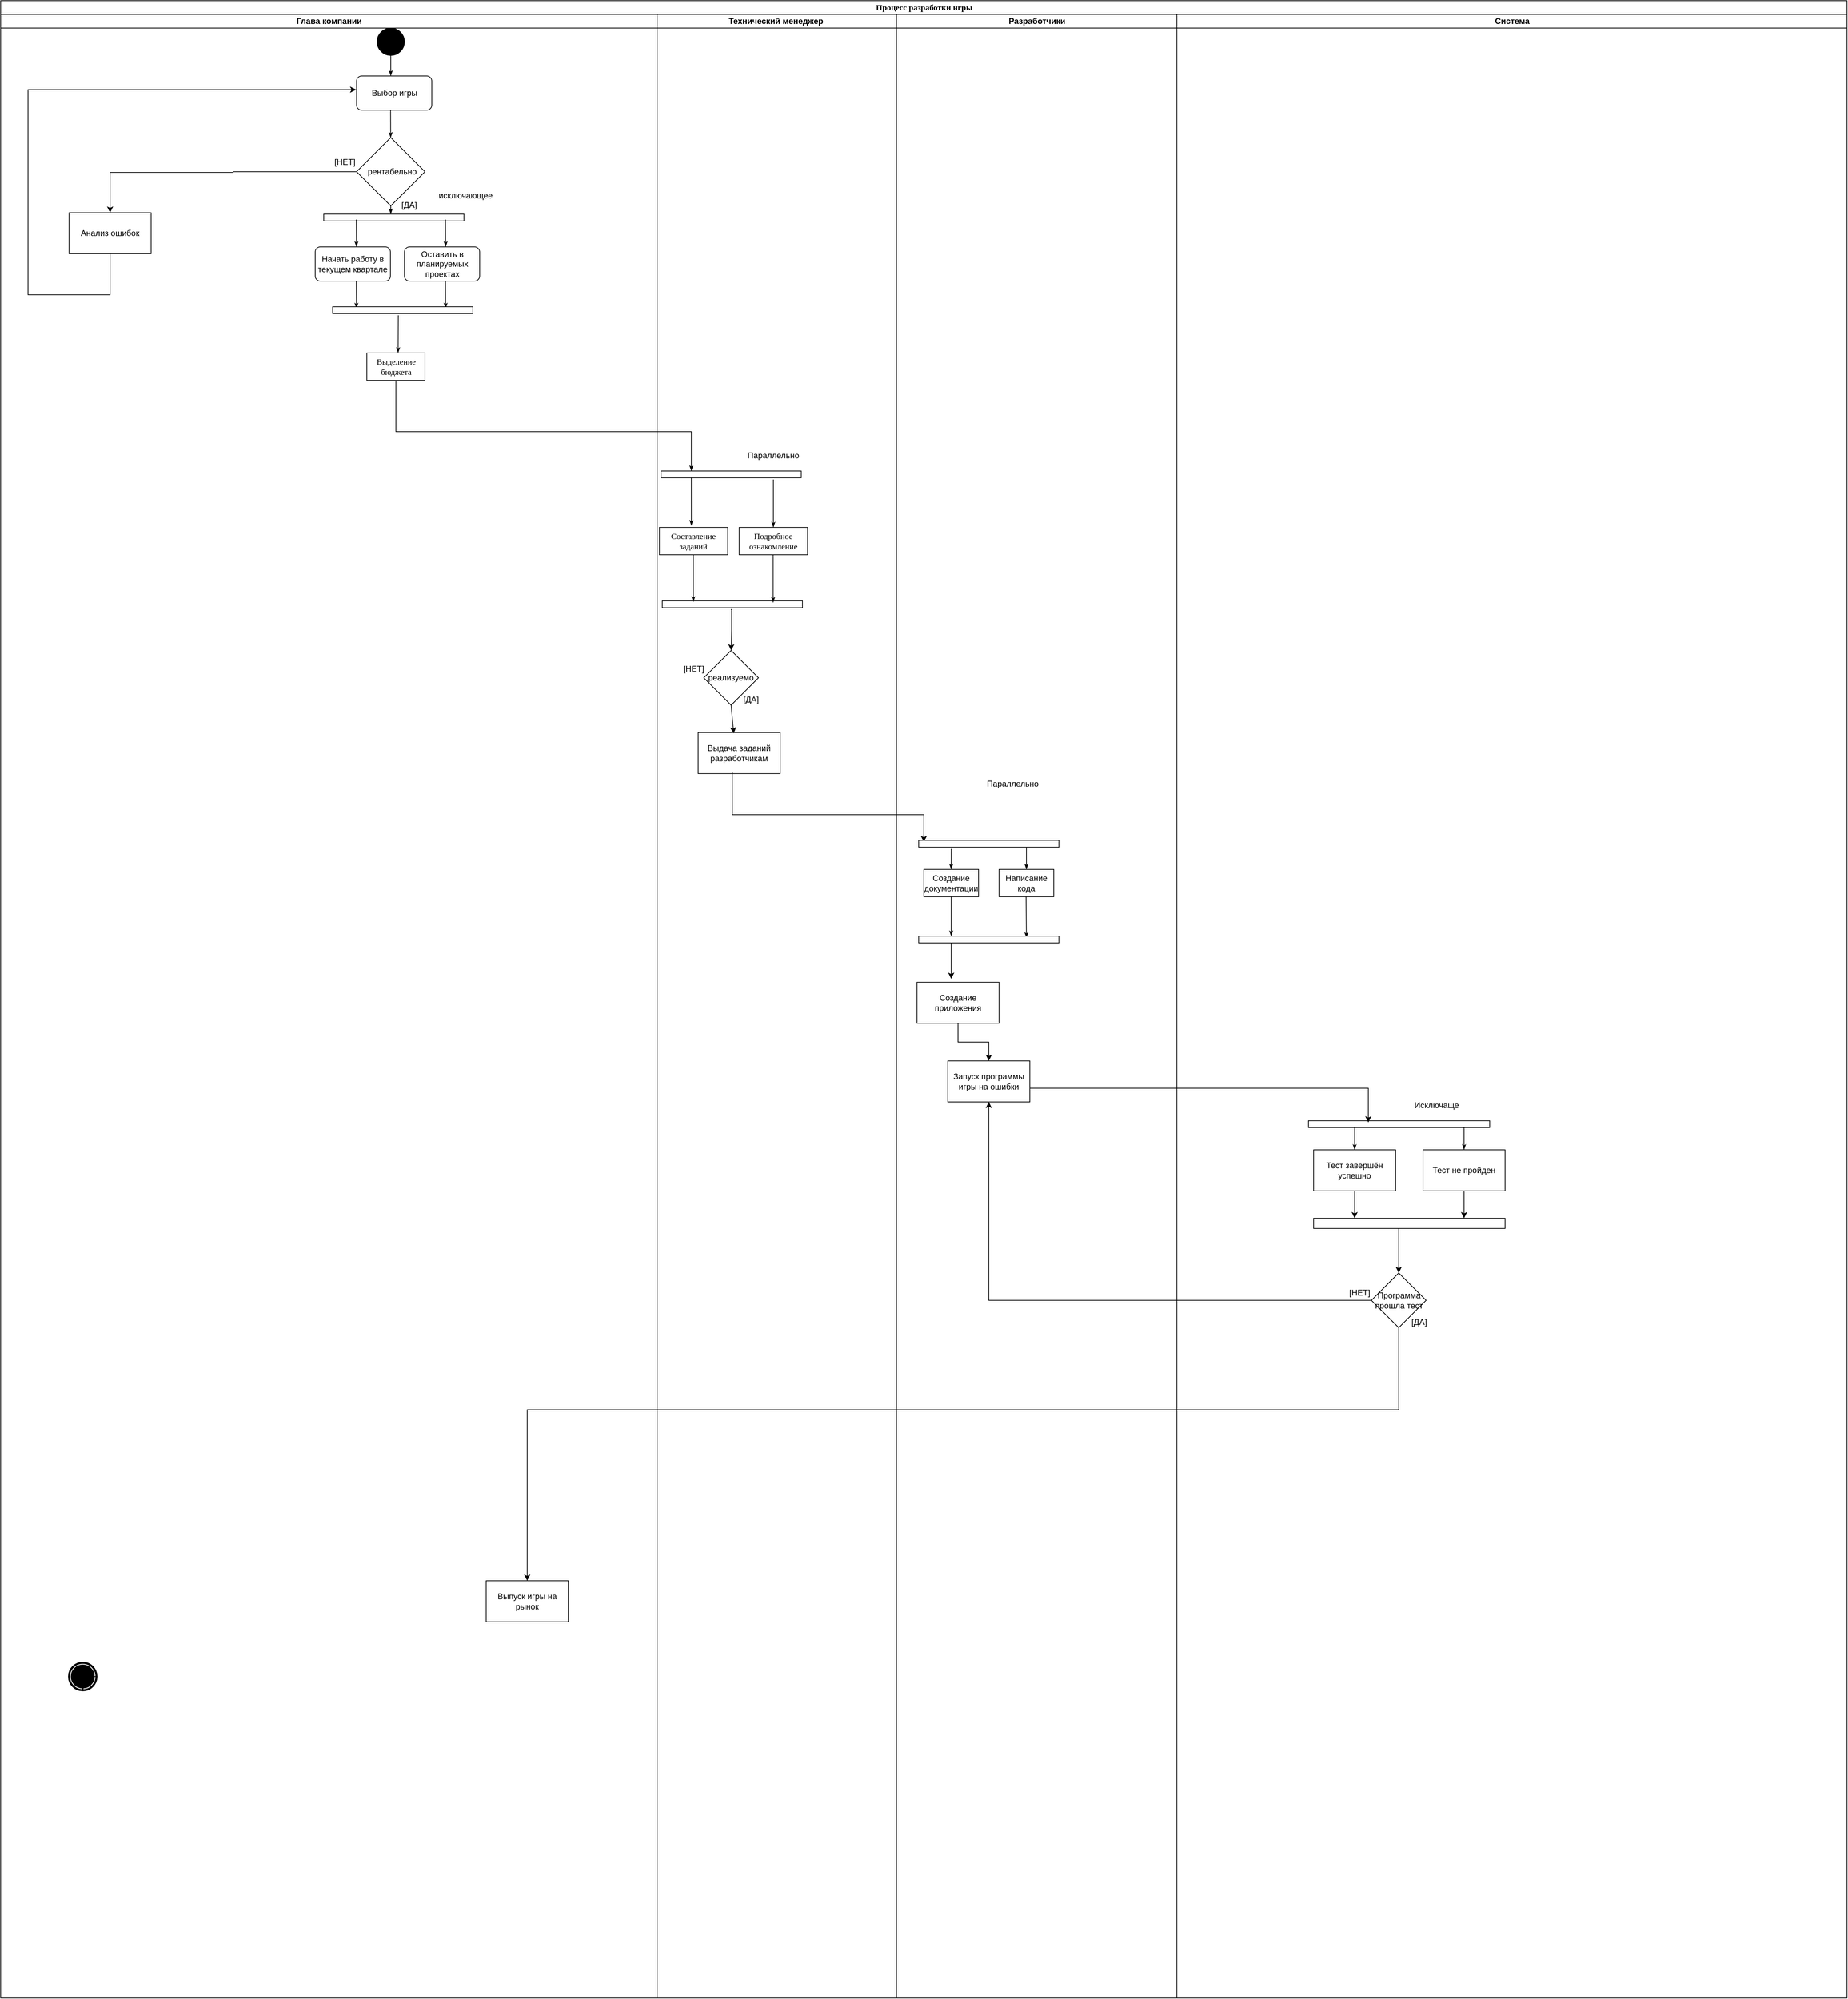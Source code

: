 <mxfile version="21.2.7" type="device">
  <diagram name="Page-1" id="0783ab3e-0a74-02c8-0abd-f7b4e66b4bec">
    <mxGraphModel dx="1179" dy="679" grid="1" gridSize="10" guides="1" tooltips="1" connect="1" arrows="1" fold="1" page="1" pageScale="1" pageWidth="850" pageHeight="1100" background="none" math="0" shadow="0">
      <root>
        <mxCell id="0" />
        <mxCell id="1" parent="0" />
        <mxCell id="1c1d494c118603dd-1" value="Процесс разработки игры" style="swimlane;html=1;childLayout=stackLayout;startSize=20;rounded=0;shadow=0;comic=0;labelBackgroundColor=none;strokeWidth=1;fontFamily=Verdana;fontSize=12;align=center;" parent="1" vertex="1">
          <mxGeometry x="40" y="50" width="2700" height="2920" as="geometry" />
        </mxCell>
        <mxCell id="1c1d494c118603dd-2" value="Глава компании" style="swimlane;html=1;startSize=20;" parent="1c1d494c118603dd-1" vertex="1">
          <mxGeometry y="20" width="960" height="2900" as="geometry" />
        </mxCell>
        <mxCell id="60571a20871a0731-4" value="" style="ellipse;whiteSpace=wrap;html=1;rounded=0;shadow=0;comic=0;labelBackgroundColor=none;strokeWidth=1;fillColor=#000000;fontFamily=Verdana;fontSize=12;align=center;" parent="1c1d494c118603dd-2" vertex="1">
          <mxGeometry x="550.5" y="20" width="40" height="40" as="geometry" />
        </mxCell>
        <mxCell id="5bZmka0Vo6Y1hKEXm81H-11" style="edgeStyle=none;rounded=0;html=1;labelBackgroundColor=none;startArrow=none;startFill=0;startSize=5;endArrow=classicThin;endFill=1;endSize=5;jettySize=auto;orthogonalLoop=1;strokeWidth=1;fontFamily=Verdana;fontSize=12;exitX=0.5;exitY=1;exitDx=0;exitDy=0;" parent="1c1d494c118603dd-2" edge="1">
          <mxGeometry relative="1" as="geometry">
            <mxPoint x="570.5" y="60" as="sourcePoint" />
            <mxPoint x="570.5" y="90" as="targetPoint" />
          </mxGeometry>
        </mxCell>
        <mxCell id="5bZmka0Vo6Y1hKEXm81H-15" value="Выбор игры" style="rounded=1;whiteSpace=wrap;html=1;" parent="1c1d494c118603dd-2" vertex="1">
          <mxGeometry x="520.5" y="90" width="110" height="50" as="geometry" />
        </mxCell>
        <mxCell id="5bZmka0Vo6Y1hKEXm81H-16" style="edgeStyle=none;rounded=0;html=1;labelBackgroundColor=none;startArrow=none;startFill=0;startSize=5;endArrow=classicThin;endFill=1;endSize=5;jettySize=auto;orthogonalLoop=1;strokeWidth=1;fontFamily=Verdana;fontSize=12;exitX=0.5;exitY=1;exitDx=0;exitDy=0;" parent="1c1d494c118603dd-2" target="5bZmka0Vo6Y1hKEXm81H-18" edge="1">
          <mxGeometry relative="1" as="geometry">
            <mxPoint x="570.21" y="140" as="sourcePoint" />
            <mxPoint x="570.21" y="170" as="targetPoint" />
          </mxGeometry>
        </mxCell>
        <mxCell id="6r7ZXcsidH1nSrtVIJR_-18" style="edgeStyle=orthogonalEdgeStyle;rounded=0;orthogonalLoop=1;jettySize=auto;html=1;" edge="1" parent="1c1d494c118603dd-2" source="5bZmka0Vo6Y1hKEXm81H-18">
          <mxGeometry relative="1" as="geometry">
            <mxPoint x="160" y="290" as="targetPoint" />
            <Array as="points">
              <mxPoint x="340" y="230" />
              <mxPoint x="160" y="231" />
            </Array>
          </mxGeometry>
        </mxCell>
        <mxCell id="5bZmka0Vo6Y1hKEXm81H-18" value="&amp;nbsp;рентабельно" style="rhombus;whiteSpace=wrap;html=1;" parent="1c1d494c118603dd-2" vertex="1">
          <mxGeometry x="520.5" y="180" width="100" height="100" as="geometry" />
        </mxCell>
        <mxCell id="5bZmka0Vo6Y1hKEXm81H-20" value="Выделение бюджета" style="rounded=0;whiteSpace=wrap;html=1;shadow=0;comic=0;labelBackgroundColor=none;strokeWidth=1;fontFamily=Verdana;fontSize=12;align=center;arcSize=50;" parent="1c1d494c118603dd-2" vertex="1">
          <mxGeometry x="535.5" y="495" width="85" height="40" as="geometry" />
        </mxCell>
        <mxCell id="60571a20871a0731-5" value="" style="shape=mxgraph.bpmn.shape;html=1;verticalLabelPosition=bottom;labelBackgroundColor=#ffffff;verticalAlign=top;perimeter=ellipsePerimeter;outline=end;symbol=terminate;rounded=0;shadow=0;comic=0;strokeWidth=1;fontFamily=Verdana;fontSize=12;align=center;" parent="1c1d494c118603dd-2" vertex="1">
          <mxGeometry x="100" y="2410" width="40" height="40" as="geometry" />
        </mxCell>
        <mxCell id="5bZmka0Vo6Y1hKEXm81H-33" value="" style="edgeStyle=none;rounded=0;html=1;labelBackgroundColor=none;startArrow=none;startFill=0;startSize=5;endArrow=classicThin;endFill=1;endSize=5;jettySize=auto;orthogonalLoop=1;strokeWidth=1;fontFamily=Verdana;fontSize=12;exitX=0.5;exitY=1;exitDx=0;exitDy=0;" parent="1c1d494c118603dd-2" source="5bZmka0Vo6Y1hKEXm81H-18" target="5bZmka0Vo6Y1hKEXm81H-32" edge="1">
          <mxGeometry relative="1" as="geometry">
            <mxPoint x="610.5" y="320" as="sourcePoint" />
            <mxPoint x="610.5" y="340" as="targetPoint" />
          </mxGeometry>
        </mxCell>
        <mxCell id="5bZmka0Vo6Y1hKEXm81H-32" value="" style="html=1;points=[];perimeter=orthogonalPerimeter;outlineConnect=0;targetShapes=umlLifeline;portConstraint=eastwest;newEdgeStyle={&quot;edgeStyle&quot;:&quot;elbowEdgeStyle&quot;,&quot;elbow&quot;:&quot;vertical&quot;,&quot;curved&quot;:0,&quot;rounded&quot;:0};rotation=90;" parent="1c1d494c118603dd-2" vertex="1">
          <mxGeometry x="570" y="194.5" width="10" height="205" as="geometry" />
        </mxCell>
        <mxCell id="5bZmka0Vo6Y1hKEXm81H-34" style="edgeStyle=none;rounded=0;html=1;labelBackgroundColor=none;startArrow=none;startFill=0;startSize=5;endArrow=classicThin;endFill=1;endSize=5;jettySize=auto;orthogonalLoop=1;strokeWidth=1;fontFamily=Verdana;fontSize=12;exitX=0.5;exitY=1;exitDx=0;exitDy=0;" parent="1c1d494c118603dd-2" edge="1">
          <mxGeometry relative="1" as="geometry">
            <mxPoint x="520.02" y="300" as="sourcePoint" />
            <mxPoint x="520.31" y="340" as="targetPoint" />
          </mxGeometry>
        </mxCell>
        <mxCell id="5bZmka0Vo6Y1hKEXm81H-35" style="edgeStyle=none;rounded=0;html=1;labelBackgroundColor=none;startArrow=none;startFill=0;startSize=5;endArrow=classicThin;endFill=1;endSize=5;jettySize=auto;orthogonalLoop=1;strokeWidth=1;fontFamily=Verdana;fontSize=12;exitX=0.5;exitY=1;exitDx=0;exitDy=0;" parent="1c1d494c118603dd-2" edge="1">
          <mxGeometry relative="1" as="geometry">
            <mxPoint x="650.5" y="300" as="sourcePoint" />
            <mxPoint x="650.79" y="340" as="targetPoint" />
          </mxGeometry>
        </mxCell>
        <mxCell id="5bZmka0Vo6Y1hKEXm81H-36" value="Начать работу в текущем квартале" style="rounded=1;whiteSpace=wrap;html=1;" parent="1c1d494c118603dd-2" vertex="1">
          <mxGeometry x="460" y="340" width="110" height="50" as="geometry" />
        </mxCell>
        <mxCell id="5bZmka0Vo6Y1hKEXm81H-37" value="Оставить в планируемых проектах" style="rounded=1;whiteSpace=wrap;html=1;" parent="1c1d494c118603dd-2" vertex="1">
          <mxGeometry x="590.5" y="340" width="110" height="50" as="geometry" />
        </mxCell>
        <mxCell id="5bZmka0Vo6Y1hKEXm81H-38" style="edgeStyle=none;rounded=0;html=1;labelBackgroundColor=none;startArrow=none;startFill=0;startSize=5;endArrow=classicThin;endFill=1;endSize=5;jettySize=auto;orthogonalLoop=1;strokeWidth=1;fontFamily=Verdana;fontSize=12;exitX=0.5;exitY=1;exitDx=0;exitDy=0;" parent="1c1d494c118603dd-2" edge="1">
          <mxGeometry relative="1" as="geometry">
            <mxPoint x="650.5" y="390" as="sourcePoint" />
            <mxPoint x="650.79" y="430" as="targetPoint" />
          </mxGeometry>
        </mxCell>
        <mxCell id="5bZmka0Vo6Y1hKEXm81H-39" style="edgeStyle=none;rounded=0;html=1;labelBackgroundColor=none;startArrow=none;startFill=0;startSize=5;endArrow=classicThin;endFill=1;endSize=5;jettySize=auto;orthogonalLoop=1;strokeWidth=1;fontFamily=Verdana;fontSize=12;exitX=0.5;exitY=1;exitDx=0;exitDy=0;" parent="1c1d494c118603dd-2" edge="1">
          <mxGeometry relative="1" as="geometry">
            <mxPoint x="520.02" y="390" as="sourcePoint" />
            <mxPoint x="520.31" y="430" as="targetPoint" />
          </mxGeometry>
        </mxCell>
        <mxCell id="5bZmka0Vo6Y1hKEXm81H-40" value="" style="html=1;points=[];perimeter=orthogonalPerimeter;outlineConnect=0;targetShapes=umlLifeline;portConstraint=eastwest;newEdgeStyle={&quot;edgeStyle&quot;:&quot;elbowEdgeStyle&quot;,&quot;elbow&quot;:&quot;vertical&quot;,&quot;curved&quot;:0,&quot;rounded&quot;:0};rotation=90;" parent="1c1d494c118603dd-2" vertex="1">
          <mxGeometry x="583" y="330" width="10" height="205" as="geometry" />
        </mxCell>
        <mxCell id="5bZmka0Vo6Y1hKEXm81H-44" style="edgeStyle=none;rounded=0;html=1;labelBackgroundColor=none;startArrow=none;startFill=0;startSize=5;endArrow=classicThin;endFill=1;endSize=5;jettySize=auto;orthogonalLoop=1;strokeWidth=1;fontFamily=Verdana;fontSize=12;entryX=0.538;entryY=-0.003;entryDx=0;entryDy=0;entryPerimeter=0;" parent="1c1d494c118603dd-2" target="5bZmka0Vo6Y1hKEXm81H-20" edge="1">
          <mxGeometry relative="1" as="geometry">
            <mxPoint x="581.5" y="440" as="sourcePoint" />
            <mxPoint x="540.31" y="450" as="targetPoint" />
          </mxGeometry>
        </mxCell>
        <mxCell id="5bZmka0Vo6Y1hKEXm81H-52" value="исключающее" style="text;html=1;strokeColor=none;fillColor=none;align=center;verticalAlign=middle;whiteSpace=wrap;rounded=0;" parent="1c1d494c118603dd-2" vertex="1">
          <mxGeometry x="650" y="250" width="60" height="30" as="geometry" />
        </mxCell>
        <mxCell id="6r7ZXcsidH1nSrtVIJR_-4" value="[НЕТ]" style="text;html=1;strokeColor=none;fillColor=none;align=center;verticalAlign=middle;whiteSpace=wrap;rounded=0;" vertex="1" parent="1c1d494c118603dd-2">
          <mxGeometry x="486" y="207.5" width="34.5" height="17" as="geometry" />
        </mxCell>
        <mxCell id="6r7ZXcsidH1nSrtVIJR_-9" value="[ДА]" style="text;html=1;strokeColor=none;fillColor=none;align=center;verticalAlign=middle;whiteSpace=wrap;rounded=0;" vertex="1" parent="1c1d494c118603dd-2">
          <mxGeometry x="580" y="270" width="34.5" height="17" as="geometry" />
        </mxCell>
        <mxCell id="6r7ZXcsidH1nSrtVIJR_-17" style="edgeStyle=orthogonalEdgeStyle;rounded=0;orthogonalLoop=1;jettySize=auto;html=1;exitX=1;exitY=0.5;exitDx=0;exitDy=0;entryX=0.5;entryY=1;entryDx=0;entryDy=0;" edge="1" parent="1c1d494c118603dd-2" source="60571a20871a0731-5" target="60571a20871a0731-5">
          <mxGeometry relative="1" as="geometry" />
        </mxCell>
        <mxCell id="6r7ZXcsidH1nSrtVIJR_-21" style="edgeStyle=orthogonalEdgeStyle;rounded=0;orthogonalLoop=1;jettySize=auto;html=1;" edge="1" parent="1c1d494c118603dd-2" source="6r7ZXcsidH1nSrtVIJR_-20">
          <mxGeometry relative="1" as="geometry">
            <mxPoint x="520" y="110" as="targetPoint" />
            <Array as="points">
              <mxPoint x="160" y="410" />
              <mxPoint x="40" y="410" />
              <mxPoint x="40" y="110" />
              <mxPoint x="50" y="110" />
            </Array>
          </mxGeometry>
        </mxCell>
        <mxCell id="6r7ZXcsidH1nSrtVIJR_-20" value="Анализ ошибок" style="rounded=0;whiteSpace=wrap;html=1;" vertex="1" parent="1c1d494c118603dd-2">
          <mxGeometry x="100" y="290" width="120" height="60" as="geometry" />
        </mxCell>
        <mxCell id="6r7ZXcsidH1nSrtVIJR_-22" value="Выпуск игры на рынок" style="rounded=0;whiteSpace=wrap;html=1;" vertex="1" parent="1c1d494c118603dd-2">
          <mxGeometry x="710" y="2290" width="120" height="60" as="geometry" />
        </mxCell>
        <mxCell id="1c1d494c118603dd-3" value="Технический менеджер&amp;nbsp;" style="swimlane;html=1;startSize=20;" parent="1c1d494c118603dd-1" vertex="1">
          <mxGeometry x="960" y="20" width="350" height="2900" as="geometry" />
        </mxCell>
        <mxCell id="5bZmka0Vo6Y1hKEXm81H-49" style="edgeStyle=orthogonalEdgeStyle;rounded=0;orthogonalLoop=1;jettySize=auto;html=1;entryX=0.5;entryY=0;entryDx=0;entryDy=0;" parent="1c1d494c118603dd-3" target="5bZmka0Vo6Y1hKEXm81H-26" edge="1">
          <mxGeometry relative="1" as="geometry">
            <mxPoint x="108" y="870" as="sourcePoint" />
            <Array as="points">
              <mxPoint x="109" y="870" />
              <mxPoint x="109" y="900" />
              <mxPoint x="108" y="900" />
            </Array>
          </mxGeometry>
        </mxCell>
        <mxCell id="5bZmka0Vo6Y1hKEXm81H-22" value="Подробное ознакомление" style="rounded=0;whiteSpace=wrap;html=1;shadow=0;comic=0;labelBackgroundColor=none;strokeWidth=1;fontFamily=Verdana;fontSize=12;align=center;arcSize=50;" parent="1c1d494c118603dd-3" vertex="1">
          <mxGeometry x="120" y="750" width="100" height="40" as="geometry" />
        </mxCell>
        <mxCell id="5bZmka0Vo6Y1hKEXm81H-26" value="реализуемо" style="rhombus;whiteSpace=wrap;html=1;" parent="1c1d494c118603dd-3" vertex="1">
          <mxGeometry x="68.25" y="930" width="80" height="80" as="geometry" />
        </mxCell>
        <mxCell id="5bZmka0Vo6Y1hKEXm81H-28" value="Выдача заданий разработчикам" style="rounded=0;whiteSpace=wrap;html=1;" parent="1c1d494c118603dd-3" vertex="1">
          <mxGeometry x="60" y="1050" width="120" height="60" as="geometry" />
        </mxCell>
        <mxCell id="5bZmka0Vo6Y1hKEXm81H-27" value="" style="endArrow=classic;html=1;rounded=0;exitX=0.5;exitY=1;exitDx=0;exitDy=0;entryX=0.434;entryY=0.022;entryDx=0;entryDy=0;entryPerimeter=0;" parent="1c1d494c118603dd-3" source="5bZmka0Vo6Y1hKEXm81H-26" target="5bZmka0Vo6Y1hKEXm81H-28" edge="1">
          <mxGeometry width="50" height="50" relative="1" as="geometry">
            <mxPoint x="-371.75" y="1000" as="sourcePoint" />
            <mxPoint x="110" y="1050" as="targetPoint" />
            <Array as="points">
              <mxPoint x="110" y="1030" />
            </Array>
          </mxGeometry>
        </mxCell>
        <mxCell id="5bZmka0Vo6Y1hKEXm81H-51" value="" style="html=1;points=[];perimeter=orthogonalPerimeter;outlineConnect=0;targetShapes=umlLifeline;portConstraint=eastwest;newEdgeStyle={&quot;edgeStyle&quot;:&quot;elbowEdgeStyle&quot;,&quot;elbow&quot;:&quot;vertical&quot;,&quot;curved&quot;:0,&quot;rounded&quot;:0};rotation=90;" parent="1c1d494c118603dd-3" vertex="1">
          <mxGeometry x="103.25" y="570" width="10" height="205" as="geometry" />
        </mxCell>
        <mxCell id="5bZmka0Vo6Y1hKEXm81H-53" style="edgeStyle=none;rounded=0;html=1;labelBackgroundColor=none;startArrow=none;startFill=0;startSize=5;endArrow=classicThin;endFill=1;endSize=5;jettySize=auto;orthogonalLoop=1;strokeWidth=1;fontFamily=Verdana;fontSize=12;entryX=0.5;entryY=0;entryDx=0;entryDy=0;" parent="1c1d494c118603dd-3" target="5bZmka0Vo6Y1hKEXm81H-22" edge="1">
          <mxGeometry relative="1" as="geometry">
            <mxPoint x="170" y="680" as="sourcePoint" />
            <mxPoint x="130" y="750" as="targetPoint" />
          </mxGeometry>
        </mxCell>
        <mxCell id="5bZmka0Vo6Y1hKEXm81H-54" style="edgeStyle=none;rounded=0;html=1;labelBackgroundColor=none;startArrow=none;startFill=0;startSize=5;endArrow=classicThin;endFill=1;endSize=5;jettySize=auto;orthogonalLoop=1;strokeWidth=1;fontFamily=Verdana;fontSize=12;entryX=0.468;entryY=-0.069;entryDx=0;entryDy=0;entryPerimeter=0;" parent="1c1d494c118603dd-3" source="5bZmka0Vo6Y1hKEXm81H-51" target="5bZmka0Vo6Y1hKEXm81H-55" edge="1">
          <mxGeometry relative="1" as="geometry">
            <mxPoint x="70" y="690" as="sourcePoint" />
            <mxPoint x="40" y="745" as="targetPoint" />
            <Array as="points">
              <mxPoint x="50" y="690" />
            </Array>
          </mxGeometry>
        </mxCell>
        <mxCell id="5bZmka0Vo6Y1hKEXm81H-55" value="Составление заданий" style="rounded=0;whiteSpace=wrap;html=1;shadow=0;comic=0;labelBackgroundColor=none;strokeWidth=1;fontFamily=Verdana;fontSize=12;align=center;arcSize=50;" parent="1c1d494c118603dd-3" vertex="1">
          <mxGeometry x="3.25" y="750" width="100" height="40" as="geometry" />
        </mxCell>
        <mxCell id="5bZmka0Vo6Y1hKEXm81H-59" value="" style="html=1;points=[];perimeter=orthogonalPerimeter;outlineConnect=0;targetShapes=umlLifeline;portConstraint=eastwest;newEdgeStyle={&quot;edgeStyle&quot;:&quot;elbowEdgeStyle&quot;,&quot;elbow&quot;:&quot;vertical&quot;,&quot;curved&quot;:0,&quot;rounded&quot;:0};rotation=90;" parent="1c1d494c118603dd-3" vertex="1">
          <mxGeometry x="105" y="760" width="10" height="205" as="geometry" />
        </mxCell>
        <mxCell id="5bZmka0Vo6Y1hKEXm81H-60" style="edgeStyle=none;rounded=0;html=1;labelBackgroundColor=none;startArrow=none;startFill=0;startSize=5;endArrow=classicThin;endFill=1;endSize=5;jettySize=auto;orthogonalLoop=1;strokeWidth=1;fontFamily=Verdana;fontSize=12;entryX=0.468;entryY=-0.069;entryDx=0;entryDy=0;entryPerimeter=0;" parent="1c1d494c118603dd-3" edge="1">
          <mxGeometry relative="1" as="geometry">
            <mxPoint x="52.91" y="790" as="sourcePoint" />
            <mxPoint x="52.91" y="859" as="targetPoint" />
            <Array as="points">
              <mxPoint x="52.91" y="802" />
            </Array>
          </mxGeometry>
        </mxCell>
        <mxCell id="5bZmka0Vo6Y1hKEXm81H-61" style="edgeStyle=none;rounded=0;html=1;labelBackgroundColor=none;startArrow=none;startFill=0;startSize=5;endArrow=classicThin;endFill=1;endSize=5;jettySize=auto;orthogonalLoop=1;strokeWidth=1;fontFamily=Verdana;fontSize=12;entryX=0.5;entryY=0;entryDx=0;entryDy=0;" parent="1c1d494c118603dd-3" edge="1">
          <mxGeometry relative="1" as="geometry">
            <mxPoint x="169.66" y="790" as="sourcePoint" />
            <mxPoint x="169.66" y="860" as="targetPoint" />
          </mxGeometry>
        </mxCell>
        <mxCell id="5bZmka0Vo6Y1hKEXm81H-62" value="" style="endArrow=classic;html=1;rounded=0;exitX=0.416;exitY=0.967;exitDx=0;exitDy=0;exitPerimeter=0;" parent="1c1d494c118603dd-3" source="5bZmka0Vo6Y1hKEXm81H-28" edge="1">
          <mxGeometry width="50" height="50" relative="1" as="geometry">
            <mxPoint x="113.25" y="1170" as="sourcePoint" />
            <mxPoint x="390" y="1210" as="targetPoint" />
            <Array as="points">
              <mxPoint x="110" y="1170" />
              <mxPoint x="390" y="1170" />
            </Array>
          </mxGeometry>
        </mxCell>
        <mxCell id="5bZmka0Vo6Y1hKEXm81H-65" value="Параллельно" style="text;html=1;strokeColor=none;fillColor=none;align=center;verticalAlign=middle;whiteSpace=wrap;rounded=0;" parent="1c1d494c118603dd-3" vertex="1">
          <mxGeometry x="140" y="630" width="60" height="30" as="geometry" />
        </mxCell>
        <mxCell id="6r7ZXcsidH1nSrtVIJR_-5" value="[НЕТ]" style="text;html=1;strokeColor=none;fillColor=none;align=center;verticalAlign=middle;whiteSpace=wrap;rounded=0;" vertex="1" parent="1c1d494c118603dd-3">
          <mxGeometry x="36" y="948" width="34.5" height="17" as="geometry" />
        </mxCell>
        <mxCell id="6r7ZXcsidH1nSrtVIJR_-8" value="[ДА]" style="text;html=1;strokeColor=none;fillColor=none;align=center;verticalAlign=middle;whiteSpace=wrap;rounded=0;" vertex="1" parent="1c1d494c118603dd-3">
          <mxGeometry x="120" y="993" width="34.5" height="17" as="geometry" />
        </mxCell>
        <mxCell id="1c1d494c118603dd-4" value="Разработчики" style="swimlane;html=1;startSize=20;" parent="1c1d494c118603dd-1" vertex="1">
          <mxGeometry x="1310" y="20" width="410" height="2900" as="geometry" />
        </mxCell>
        <mxCell id="5bZmka0Vo6Y1hKEXm81H-64" value="" style="html=1;points=[];perimeter=orthogonalPerimeter;outlineConnect=0;targetShapes=umlLifeline;portConstraint=eastwest;newEdgeStyle={&quot;edgeStyle&quot;:&quot;elbowEdgeStyle&quot;,&quot;elbow&quot;:&quot;vertical&quot;,&quot;curved&quot;:0,&quot;rounded&quot;:0};rotation=90;" parent="1c1d494c118603dd-4" vertex="1">
          <mxGeometry x="130" y="1110" width="10" height="205" as="geometry" />
        </mxCell>
        <mxCell id="5bZmka0Vo6Y1hKEXm81H-66" value="Написание кода" style="rounded=0;whiteSpace=wrap;html=1;" parent="1c1d494c118603dd-4" vertex="1">
          <mxGeometry x="150" y="1250" width="80" height="40" as="geometry" />
        </mxCell>
        <mxCell id="5bZmka0Vo6Y1hKEXm81H-67" style="edgeStyle=none;rounded=0;html=1;labelBackgroundColor=none;startArrow=none;startFill=0;startSize=5;endArrow=classicThin;endFill=1;endSize=5;jettySize=auto;orthogonalLoop=1;strokeWidth=1;fontFamily=Verdana;fontSize=12;" parent="1c1d494c118603dd-4" source="5bZmka0Vo6Y1hKEXm81H-64" edge="1">
          <mxGeometry relative="1" as="geometry">
            <mxPoint x="190.0" y="1210" as="sourcePoint" />
            <mxPoint x="190" y="1250" as="targetPoint" />
          </mxGeometry>
        </mxCell>
        <mxCell id="5bZmka0Vo6Y1hKEXm81H-68" style="edgeStyle=none;rounded=0;html=1;labelBackgroundColor=none;startArrow=none;startFill=0;startSize=5;endArrow=classicThin;endFill=1;endSize=5;jettySize=auto;orthogonalLoop=1;strokeWidth=1;fontFamily=Verdana;fontSize=12;exitX=1.25;exitY=0.768;exitDx=0;exitDy=0;exitPerimeter=0;" parent="1c1d494c118603dd-4" source="5bZmka0Vo6Y1hKEXm81H-64" edge="1">
          <mxGeometry relative="1" as="geometry">
            <mxPoint x="79.58" y="1220" as="sourcePoint" />
            <mxPoint x="80" y="1250" as="targetPoint" />
          </mxGeometry>
        </mxCell>
        <mxCell id="5bZmka0Vo6Y1hKEXm81H-69" value="Создание документации" style="rounded=0;whiteSpace=wrap;html=1;" parent="1c1d494c118603dd-4" vertex="1">
          <mxGeometry x="40" y="1250" width="80" height="40" as="geometry" />
        </mxCell>
        <mxCell id="5bZmka0Vo6Y1hKEXm81H-70" style="edgeStyle=none;rounded=0;html=1;labelBackgroundColor=none;startArrow=none;startFill=0;startSize=5;endArrow=classicThin;endFill=1;endSize=5;jettySize=auto;orthogonalLoop=1;strokeWidth=1;fontFamily=Verdana;fontSize=12;" parent="1c1d494c118603dd-4" edge="1">
          <mxGeometry relative="1" as="geometry">
            <mxPoint x="189.5" y="1290" as="sourcePoint" />
            <mxPoint x="190" y="1350" as="targetPoint" />
          </mxGeometry>
        </mxCell>
        <mxCell id="5bZmka0Vo6Y1hKEXm81H-72" value="" style="html=1;points=[];perimeter=orthogonalPerimeter;outlineConnect=0;targetShapes=umlLifeline;portConstraint=eastwest;newEdgeStyle={&quot;edgeStyle&quot;:&quot;elbowEdgeStyle&quot;,&quot;elbow&quot;:&quot;vertical&quot;,&quot;curved&quot;:0,&quot;rounded&quot;:0};rotation=90;" parent="1c1d494c118603dd-4" vertex="1">
          <mxGeometry x="130" y="1250" width="10" height="205" as="geometry" />
        </mxCell>
        <mxCell id="5bZmka0Vo6Y1hKEXm81H-73" value="Параллельно" style="text;html=1;strokeColor=none;fillColor=none;align=center;verticalAlign=middle;whiteSpace=wrap;rounded=0;" parent="1c1d494c118603dd-4" vertex="1">
          <mxGeometry x="140" y="1110" width="60" height="30" as="geometry" />
        </mxCell>
        <mxCell id="6r7ZXcsidH1nSrtVIJR_-1" value="Запуск программы игры на ошибки" style="rounded=0;whiteSpace=wrap;html=1;" vertex="1" parent="1c1d494c118603dd-4">
          <mxGeometry x="75" y="1530" width="120" height="60" as="geometry" />
        </mxCell>
        <mxCell id="5bZmka0Vo6Y1hKEXm81H-71" style="edgeStyle=none;rounded=0;html=1;labelBackgroundColor=none;startArrow=none;startFill=0;startSize=5;endArrow=classicThin;endFill=1;endSize=5;jettySize=auto;orthogonalLoop=1;strokeWidth=1;fontFamily=Verdana;fontSize=12;exitX=0.5;exitY=1;exitDx=0;exitDy=0;" parent="1c1d494c118603dd-4" source="5bZmka0Vo6Y1hKEXm81H-69" edge="1" target="5bZmka0Vo6Y1hKEXm81H-72">
          <mxGeometry relative="1" as="geometry">
            <mxPoint x="-517.09" y="800" as="sourcePoint" />
            <mxPoint x="-250" y="1350" as="targetPoint" />
            <Array as="points">
              <mxPoint x="80" y="1320" />
            </Array>
          </mxGeometry>
        </mxCell>
        <mxCell id="5bZmka0Vo6Y1hKEXm81H-76" value="Создание приложения" style="rounded=0;whiteSpace=wrap;html=1;" parent="1c1d494c118603dd-4" vertex="1">
          <mxGeometry x="30" y="1415" width="120" height="60" as="geometry" />
        </mxCell>
        <mxCell id="5bZmka0Vo6Y1hKEXm81H-75" value="" style="endArrow=classic;html=1;rounded=0;" parent="1c1d494c118603dd-4" source="5bZmka0Vo6Y1hKEXm81H-72" edge="1">
          <mxGeometry width="50" height="50" relative="1" as="geometry">
            <mxPoint x="-120" y="1240" as="sourcePoint" />
            <mxPoint x="80" y="1410" as="targetPoint" />
            <Array as="points">
              <mxPoint x="80" y="1380" />
            </Array>
          </mxGeometry>
        </mxCell>
        <mxCell id="6r7ZXcsidH1nSrtVIJR_-2" style="edgeStyle=orthogonalEdgeStyle;rounded=0;orthogonalLoop=1;jettySize=auto;html=1;" edge="1" parent="1c1d494c118603dd-4" source="5bZmka0Vo6Y1hKEXm81H-76" target="6r7ZXcsidH1nSrtVIJR_-1">
          <mxGeometry relative="1" as="geometry" />
        </mxCell>
        <mxCell id="5bZmka0Vo6Y1hKEXm81H-1" value="Система" style="swimlane;html=1;startSize=20;" parent="1c1d494c118603dd-1" vertex="1">
          <mxGeometry x="1720" y="20" width="980" height="2900" as="geometry" />
        </mxCell>
        <mxCell id="5bZmka0Vo6Y1hKEXm81H-78" value="" style="html=1;points=[];perimeter=orthogonalPerimeter;outlineConnect=0;targetShapes=umlLifeline;portConstraint=eastwest;newEdgeStyle={&quot;edgeStyle&quot;:&quot;elbowEdgeStyle&quot;,&quot;elbow&quot;:&quot;vertical&quot;,&quot;curved&quot;:0,&quot;rounded&quot;:0};rotation=90;" parent="5bZmka0Vo6Y1hKEXm81H-1" vertex="1">
          <mxGeometry x="320" y="1490" width="10" height="265" as="geometry" />
        </mxCell>
        <mxCell id="5bZmka0Vo6Y1hKEXm81H-79" style="edgeStyle=none;rounded=0;html=1;labelBackgroundColor=none;startArrow=none;startFill=0;startSize=5;endArrow=classicThin;endFill=1;endSize=5;jettySize=auto;orthogonalLoop=1;strokeWidth=1;fontFamily=Verdana;fontSize=12;" parent="5bZmka0Vo6Y1hKEXm81H-1" source="5bZmka0Vo6Y1hKEXm81H-78" edge="1">
          <mxGeometry relative="1" as="geometry">
            <mxPoint x="260" y="1630" as="sourcePoint" />
            <mxPoint x="260" y="1660" as="targetPoint" />
          </mxGeometry>
        </mxCell>
        <mxCell id="5bZmka0Vo6Y1hKEXm81H-85" style="edgeStyle=orthogonalEdgeStyle;rounded=0;orthogonalLoop=1;jettySize=auto;html=1;" parent="5bZmka0Vo6Y1hKEXm81H-1" source="5bZmka0Vo6Y1hKEXm81H-81" edge="1">
          <mxGeometry relative="1" as="geometry">
            <mxPoint x="260" y="1760" as="targetPoint" />
          </mxGeometry>
        </mxCell>
        <mxCell id="5bZmka0Vo6Y1hKEXm81H-81" value="Тест завершён успешно" style="rounded=0;whiteSpace=wrap;html=1;" parent="5bZmka0Vo6Y1hKEXm81H-1" vertex="1">
          <mxGeometry x="200" y="1660" width="120" height="60" as="geometry" />
        </mxCell>
        <mxCell id="5bZmka0Vo6Y1hKEXm81H-88" style="edgeStyle=orthogonalEdgeStyle;rounded=0;orthogonalLoop=1;jettySize=auto;html=1;" parent="5bZmka0Vo6Y1hKEXm81H-1" source="5bZmka0Vo6Y1hKEXm81H-82" edge="1">
          <mxGeometry relative="1" as="geometry">
            <mxPoint x="420" y="1760" as="targetPoint" />
          </mxGeometry>
        </mxCell>
        <mxCell id="5bZmka0Vo6Y1hKEXm81H-82" value="Тест не пройден" style="rounded=0;whiteSpace=wrap;html=1;" parent="5bZmka0Vo6Y1hKEXm81H-1" vertex="1">
          <mxGeometry x="360" y="1660" width="120" height="60" as="geometry" />
        </mxCell>
        <mxCell id="5bZmka0Vo6Y1hKEXm81H-80" style="edgeStyle=none;rounded=0;html=1;labelBackgroundColor=none;startArrow=none;startFill=0;startSize=5;endArrow=classicThin;endFill=1;endSize=5;jettySize=auto;orthogonalLoop=1;strokeWidth=1;fontFamily=Verdana;fontSize=12;entryX=0.5;entryY=0;entryDx=0;entryDy=0;" parent="5bZmka0Vo6Y1hKEXm81H-1" source="5bZmka0Vo6Y1hKEXm81H-78" target="5bZmka0Vo6Y1hKEXm81H-82" edge="1">
          <mxGeometry relative="1" as="geometry">
            <mxPoint x="270" y="1640" as="sourcePoint" />
            <mxPoint x="380" y="1660" as="targetPoint" />
            <Array as="points">
              <mxPoint x="420" y="1640" />
            </Array>
          </mxGeometry>
        </mxCell>
        <mxCell id="5bZmka0Vo6Y1hKEXm81H-84" value="" style="html=1;points=[];perimeter=orthogonalPerimeter;outlineConnect=0;targetShapes=umlLifeline;portConstraint=eastwest;newEdgeStyle={&quot;edgeStyle&quot;:&quot;elbowEdgeStyle&quot;,&quot;elbow&quot;:&quot;vertical&quot;,&quot;curved&quot;:0,&quot;rounded&quot;:0};rotation=90;" parent="5bZmka0Vo6Y1hKEXm81H-1" vertex="1">
          <mxGeometry x="332.5" y="1627.5" width="15" height="280" as="geometry" />
        </mxCell>
        <mxCell id="5bZmka0Vo6Y1hKEXm81H-95" value="Исключаще" style="text;html=1;strokeColor=none;fillColor=none;align=center;verticalAlign=middle;whiteSpace=wrap;rounded=0;" parent="5bZmka0Vo6Y1hKEXm81H-1" vertex="1">
          <mxGeometry x="350" y="1580" width="60" height="30" as="geometry" />
        </mxCell>
        <mxCell id="6r7ZXcsidH1nSrtVIJR_-16" style="edgeStyle=orthogonalEdgeStyle;rounded=0;orthogonalLoop=1;jettySize=auto;html=1;" edge="1" parent="5bZmka0Vo6Y1hKEXm81H-1" source="6r7ZXcsidH1nSrtVIJR_-3">
          <mxGeometry relative="1" as="geometry">
            <mxPoint x="-950" y="2290" as="targetPoint" />
            <Array as="points">
              <mxPoint x="325" y="2040" />
              <mxPoint x="-950" y="2040" />
            </Array>
          </mxGeometry>
        </mxCell>
        <mxCell id="6r7ZXcsidH1nSrtVIJR_-3" value="Программа прошла тест" style="rhombus;whiteSpace=wrap;html=1;" vertex="1" parent="5bZmka0Vo6Y1hKEXm81H-1">
          <mxGeometry x="284.5" y="1840" width="80" height="80" as="geometry" />
        </mxCell>
        <mxCell id="6r7ZXcsidH1nSrtVIJR_-6" value="[НЕТ]" style="text;html=1;strokeColor=none;fillColor=none;align=center;verticalAlign=middle;whiteSpace=wrap;rounded=0;" vertex="1" parent="5bZmka0Vo6Y1hKEXm81H-1">
          <mxGeometry x="250" y="1860" width="34.5" height="17" as="geometry" />
        </mxCell>
        <mxCell id="6r7ZXcsidH1nSrtVIJR_-7" value="[ДА]" style="text;html=1;strokeColor=none;fillColor=none;align=center;verticalAlign=middle;whiteSpace=wrap;rounded=0;rotation=0;" vertex="1" parent="5bZmka0Vo6Y1hKEXm81H-1">
          <mxGeometry x="336.5" y="1903" width="34.5" height="17" as="geometry" />
        </mxCell>
        <mxCell id="5bZmka0Vo6Y1hKEXm81H-89" value="" style="endArrow=classic;html=1;rounded=0;entryX=0.5;entryY=0;entryDx=0;entryDy=0;" parent="5bZmka0Vo6Y1hKEXm81H-1" source="5bZmka0Vo6Y1hKEXm81H-84" edge="1" target="6r7ZXcsidH1nSrtVIJR_-3">
          <mxGeometry width="50" height="50" relative="1" as="geometry">
            <mxPoint x="150" y="1660" as="sourcePoint" />
            <mxPoint x="340" y="1820" as="targetPoint" />
            <Array as="points" />
          </mxGeometry>
        </mxCell>
        <mxCell id="6r7ZXcsidH1nSrtVIJR_-10" style="edgeStyle=orthogonalEdgeStyle;rounded=0;orthogonalLoop=1;jettySize=auto;html=1;" edge="1" parent="1c1d494c118603dd-1" source="6r7ZXcsidH1nSrtVIJR_-1">
          <mxGeometry relative="1" as="geometry">
            <mxPoint x="2000" y="1640" as="targetPoint" />
            <Array as="points">
              <mxPoint x="2000" y="1590" />
            </Array>
          </mxGeometry>
        </mxCell>
        <mxCell id="6r7ZXcsidH1nSrtVIJR_-15" style="edgeStyle=orthogonalEdgeStyle;rounded=0;orthogonalLoop=1;jettySize=auto;html=1;entryX=0.5;entryY=1;entryDx=0;entryDy=0;" edge="1" parent="1c1d494c118603dd-1" source="6r7ZXcsidH1nSrtVIJR_-3" target="6r7ZXcsidH1nSrtVIJR_-1">
          <mxGeometry relative="1" as="geometry" />
        </mxCell>
        <mxCell id="5bZmka0Vo6Y1hKEXm81H-50" style="edgeStyle=none;rounded=0;html=1;labelBackgroundColor=none;startArrow=none;startFill=0;startSize=5;endArrow=classicThin;endFill=1;endSize=5;jettySize=auto;orthogonalLoop=1;strokeWidth=1;fontFamily=Verdana;fontSize=12;exitX=0.5;exitY=1;exitDx=0;exitDy=0;" parent="1c1d494c118603dd-1" target="5bZmka0Vo6Y1hKEXm81H-51" edge="1" source="5bZmka0Vo6Y1hKEXm81H-20">
          <mxGeometry relative="1" as="geometry">
            <mxPoint x="398.08" y="565" as="sourcePoint" />
            <mxPoint x="800" y="490" as="targetPoint" />
            <Array as="points">
              <mxPoint x="578" y="630" />
              <mxPoint x="1010" y="630" />
            </Array>
          </mxGeometry>
        </mxCell>
      </root>
    </mxGraphModel>
  </diagram>
</mxfile>

